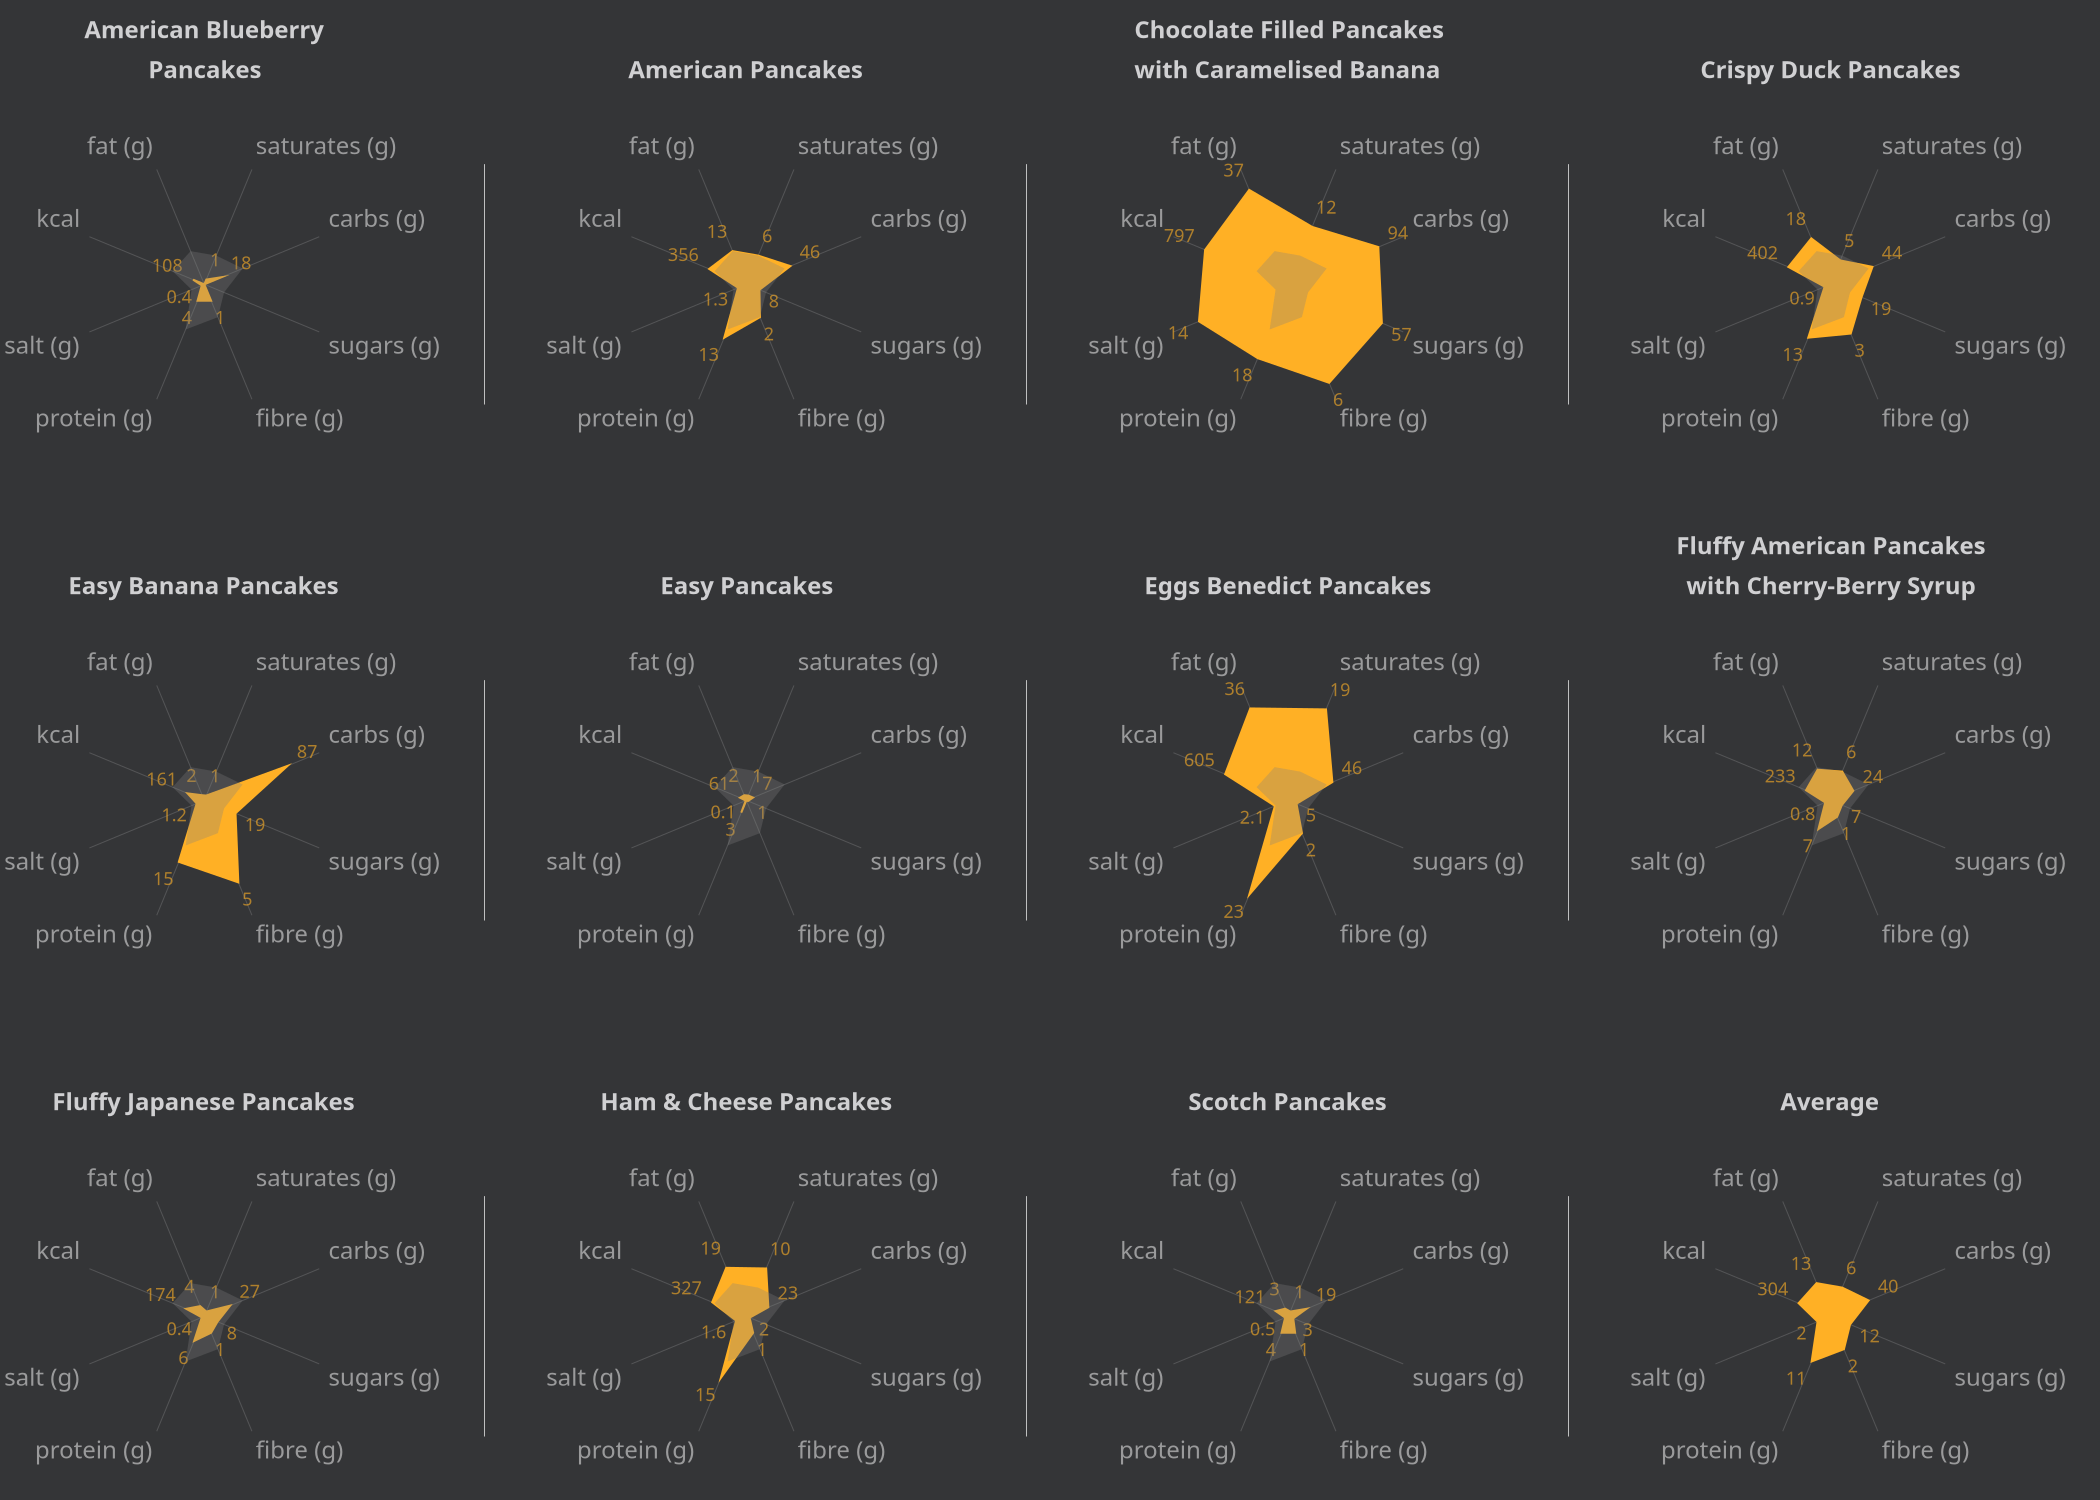 {
  "$schema": "https://vega.github.io/schema/vega/v5.json",
  "description": "Dataviz by Dav Bacci",
  "width": 1050,
  "background": "#343537",
  "height": 750,
  "padding": {
    "top": 80,
    "left": 40,
    "right": 85
  },
  "autosize": {
    "type": "none",
    "contains": "padding"
  },
  "signals": [
    {
      "name": "radius",
      "update": "(width / 6)-92"
    }
  ],
  "data": [
    {
      "name": "table",
      "values": [
        {
          "key": "key-0",
          "value": 19,
          "category": 0
        },
        {
          "key": "key-1",
          "value": 22,
          "category": 0
        },
        {
          "key": "key-2",
          "value": 14,
          "category": 0
        },
        {
          "key": "key-3",
          "value": 38,
          "category": 0
        },
        {
          "key": "key-4",
          "value": 23,
          "category": 0
        },
        {
          "key": "key-5",
          "value": 5,
          "category": 0
        },
        {
          "key": "key-6",
          "value": 27,
          "category": 0
        },
        {
          "key": "key-0",
          "value": 13,
          "category": 1
        },
        {
          "key": "key-1",
          "value": 12,
          "category": 1
        },
        {
          "key": "key-2",
          "value": 42,
          "category": 1
        },
        {
          "key": "key-3",
          "value": 13,
          "category": 1
        },
        {
          "key": "key-4",
          "value": 6,
          "category": 1
        },
        {
          "key": "key-5",
          "value": 15,
          "category": 1
        },
        {
          "key": "key-6",
          "value": 8,
          "category": 1
        }
      ]
    },
    {
      "name": "source",
      "values": [
        {
          "Name": "Easy Pancakes",
          "Link": "https://www.bbcgoodfood.com/recipes/easy-pancakes",
          "Type": "Sweet",
          "Prep Time (Mins)": 10,
          "Cooking Time (Mins)": 20,
          "Difficulty": "Easy",
          "kcal": 61,
          "fat (g)": 2,
          "saturates (g)": 1,
          "carbs (g)": 7,
          "sugars (g)": 1,
          "fibre (g)": 0,
          "protein (g)": 3,
          "salt (g)": 0.1
        },
        {
          "Name": "American Pancakes",
          "Link": "https://www.bbcgoodfood.com/recipes/american-pancakes",
          "Type": "Sweet",
          "Prep Time (Mins)": 25,
          "Cooking Time (Mins)": 30,
          "Difficulty": "Easy",
          "kcal": 356,
          "fat (g)": 13,
          "saturates (g)": 6,
          "carbs (g)": 46,
          "sugars (g)": 8,
          "fibre (g)": 2,
          "protein (g)": 13,
          "salt (g)": 1.25
        },
        {
          "Name": [
            "American Blueberry",
            "Pancakes"
          ],
          "Link": "https://www.bbcgoodfood.com/recipes/american-blueberry-pancakes",
          "Type": "Sweet",
          "Prep Time (Mins)": 15,
          "Cooking Time (Mins)": 20,
          "Difficulty": "Easy",
          "kcal": 108,
          "fat (g)": 0,
          "saturates (g)": 1,
          "carbs (g)": 18,
          "sugars (g)": 0,
          "fibre (g)": 1,
          "protein (g)": 4,
          "salt (g)": 0.41
        },
        {
          "Name": [
            "Chocolate Filled Pancakes",
            " with Caramelised Banana"
          ],
          "Link": "https://www.bbcgoodfood.com/recipes/chocolate-filled-pancakes-caramelised-banana",
          "Type": "Sweet",
          "Prep Time (Mins)": 25,
          "Cooking Time (Mins)": 30,
          "Difficulty": "More effort",
          "kcal": 797,
          "fat (g)": 37,
          "saturates (g)": 12,
          "carbs (g)": 94,
          "sugars (g)": 57,
          "fibre (g)": 6,
          "protein (g)": 18,
          "salt (g)": 14
        },
        {
          "Name": [
            "Fluffy American Pancakes",
            "with Cherry-Berry Syrup"
          ],
          "Link": "https://www.bbcgoodfood.com/recipes/best-ever-fluffy-american-pancakes-cherry-berry-syrup",
          "Type": "Sweet",
          "Prep Time (Mins)": 10,
          "Cooking Time (Mins)": 30,
          "Difficulty": "Easy",
          "kcal": 233,
          "fat (g)": 11.75,
          "saturates (g)": 6.25,
          "carbs (g)": 24,
          "sugars (g)": 7.25,
          "fibre (g)": 1.25,
          "protein (g)": 7,
          "salt (g)": 0.775
        },
        {
          "Name": "Scotch Pancakes",
          "Link": "https://www.bbcgoodfood.com/recipes/scotch-pancakes",
          "Type": "Sweet",
          "Prep Time (Mins)": 10,
          "Cooking Time (Mins)": 15,
          "Difficulty": "Easy",
          "kcal": 121,
          "fat (g)": 3,
          "saturates (g)": 1,
          "carbs (g)": 19,
          "sugars (g)": 3,
          "fibre (g)": 1,
          "protein (g)": 4,
          "salt (g)": 0.5
        },
        {
          "Name": "Fluffy Japanese Pancakes",
          "Link": "https://www.bbcgoodfood.com/recipes/fluffy-japanese-pancakes",
          "Type": "Sweet",
          "Prep Time (Mins)": 10,
          "Cooking Time (Mins)": 90,
          "Difficulty": "Easy",
          "kcal": 174,
          "fat (g)": 4,
          "saturates (g)": 1,
          "carbs (g)": 27,
          "sugars (g)": 8,
          "fibre (g)": 1,
          "protein (g)": 6,
          "salt (g)": 0.4
        },
        {
          "Name": "Easy Banana Pancakes",
          "Link": "https://www.bbcgoodfood.com/recipes/easy-banana-pancakes",
          "Type": "Sweet",
          "Prep Time (Mins)": 5,
          "Cooking Time (Mins)": 10,
          "Difficulty": "Easy",
          "kcal": 161.3333333,
          "fat (g)": 2.333333333,
          "saturates (g)": 1,
          "carbs (g)": 87,
          "sugars (g)": 19,
          "fibre (g)": 5,
          "protein (g)": 15,
          "salt (g)": 1.21
        },
        {
          "Name": "Eggs Benedict Pancakes",
          "Link": "https://www.bbcgoodfood.com/recipes/eggs-benedict-pancakes",
          "Type": "Savoury",
          "Prep Time (Mins)": 10,
          "Cooking Time (Mins)": 20,
          "Difficulty": "Easy",
          "kcal": 605,
          "fat (g)": 36,
          "saturates (g)": 19,
          "carbs (g)": 46,
          "sugars (g)": 5,
          "fibre (g)": 2,
          "protein (g)": 23,
          "salt (g)": 2.14
        },
        {
          "Name": "Ham & Cheese Pancakes",
          "Link": "https://www.bbcgoodfood.com/recipes/smoked-ham-cheese-pancakes",
          "Type": "Savoury",
          "Prep Time (Mins)": 10,
          "Cooking Time (Mins)": 8,
          "Difficulty": "Easy",
          "kcal": 327,
          "fat (g)": 19,
          "saturates (g)": 10,
          "carbs (g)": 23,
          "sugars (g)": 2,
          "fibre (g)": 1,
          "protein (g)": 15,
          "salt (g)": 1.6
        },
        {
          "Name": "Crispy Duck Pancakes",
          "Link": "https://www.bbcgoodfood.com/recipes/crispy-duck-pancakes",
          "Type": "Savoury",
          "Prep Time (Mins)": 10,
          "Cooking Time (Mins)": 30,
          "Difficulty": "Easy",
          "kcal": 402,
          "fat (g)": 18,
          "saturates (g)": 5,
          "carbs (g)": 44,
          "sugars (g)": 19,
          "fibre (g)": 3,
          "protein (g)": 13,
          "salt (g)": 0.9
        }
      ],
      "transform": [
        {
          "type": "joinaggregate",
          "fields": [
            "kcal",
            "fat (g)",
            "saturates (g)",
            "carbs (g)",
            "sugars (g)",
            "fibre (g)",
            "protein (g)",
            "salt (g)"
          ],
          "ops": [
            "max",
            "max",
            "max",
            "max",
            "max",
            "max",
            "max",
            "max"
          ],
          "as": [
            "max kcal",
            "max fat (g)",
            "max saturates (g)",
            "max carbs (g)",
            "max sugars (g)",
            "max fibre (g)",
            "max protein (g)",
            "max salt (g)"
          ]
        }
      ]
    },
    {
      "name": "table3",
      "source": "source",
      "transform": [
        {
          "type": "window",
          "sort": {
            "field": "Name",
            "order": "ascending"
          },
          "ops": ["row_number"],
          "as": ["index"]
        },
        {
          "type": "formula",
          "as": "Time",
          "expr": "datum['Prep Time (Mins)']+datum['Cooking Time (Mins)']"
        },
        {
          "type": "joinaggregate",
          "fields": [
            "kcal",
            "fat (g)",
            "saturates (g)",
            "carbs (g)",
            "sugars (g)",
            "fibre (g)",
            "protein (g)",
            "salt (g)",
            "Time"
          ],
          "ops": [
            "mean",
            "mean",
            "mean",
            "mean",
            "mean",
            "mean",
            "mean",
            "mean",
            "mean"
          ],
          "as": [
            "m kcal",
            "m fat (g)",
            "m saturates (g)",
            "m carbs (g)",
            "m sugars (g)",
            "m fibre (g)",
            "m protein (g)",
            "m salt (g)",
            "m Time"
          ]
        },
        {
          "type": "fold",
          "fields": [
            "kcal",
            "fat (g)",
            "saturates (g)",
            "carbs (g)",
            "sugars (g)",
            "fibre (g)",
            "protein (g)",
            "salt (g)",
            "m kcal",
            "m fat (g)",
            "m saturates (g)",
            "m carbs (g)",
            "m sugars (g)",
            "m fibre (g)",
            "m protein (g)",
            "m salt (g)"
          ]
        },
        {
          "type": "project",
          "fields": [
            "Name",
            "Link",
            "Type",
            "Difficulty",
            "key",
            "value",
            "Time",
            "index",
            "m Time"
          ]
        },
        {
          "type": "formula",
          "as": "value",
          "expr": "datum.key=='salt (g)'? round(datum.value *10)/10: round(datum.value )"
        },
        {
          "type": "formula",
          "as": "category",
          "expr": "indexof(datum.key, 'm ')==-1?'data':'average'"
        },
        {
          "type": "formula",
          "as": "key",
          "expr": "replace(datum.key, 'm ','')"
        }
      ]
    },
    {
      "name": "table4",
      "source": "table3",
      "transform": [
        {
          "type": "aggregate",
          "groupby": ["key"]
        },
        {
          "type": "lookup",
          "from": "table3",
          "key": "key",
          "fields": ["key"],
          "as": ["value"],
          "values": ["value"]
        },
        {
          "type": "formula",
          "as": "index",
          "expr": "12"
        },
        {
          "type": "formula",
          "as": "Name",
          "expr": "'Average'"
        },
        {
          "type": "formula",
          "as": "category",
          "expr": "'data'"
        }
      ]
    },
    {
      "name": "table5",
      "source": ["table3", "table4"]
    },
    {
      "name": "keys",
      "source": "table5",
      "transform": [
        {
          "type": "aggregate",
          "groupby": ["key"]
        }
      ]
    }
  ],
  "scales": [
    {
      "name": "angular",
      "type": "point",
      "range": {"signal": "[-PI, PI]"},
      "padding": 0.5,
      "domain": {
        "data": "keys",
        "field": "key"
      }
    },
    {
      "name": "kcal",
      "type": "linear",
      "range": {
        "signal": "[0, radius]"
      },
      "zero": true,
      "nice": true,
      "domain": {
        "data": "source",
        "field": "kcal"
      },
      "domainMin": 0,
      "domainMax": {
        "signal": "data('source')[0]['max kcal']*1.3"
      }
    },
    {
      "name": "fat (g)",
      "type": "linear",
      "range": {
        "signal": "[0, radius]"
      },
      "zero": true,
      "nice": true,
      "domain": {
        "data": "source",
        "field": "fat (g)"
      },
      "domainMin": 0,
      "domainMax": {
        "signal": "data('source')[0]['max fat (g)']*1.1"
      }
    },
    {
      "name": "saturates (g)",
      "type": "linear",
      "range": {
        "signal": "[0, radius]"
      },
      "zero": true,
      "nice": true,
      "domain": {
        "data": "source",
        "field": "saturates (g)"
      },
      "domainMin": 0,
      "domainMax": {
        "signal": "data('source')[0]['max saturates (g)']*1.2"
      }
    },
    {
      "name": "carbs (g)",
      "type": "linear",
      "range": {
        "signal": "[0, radius]"
      },
      "zero": true,
      "nice": true,
      "domain": {
        "data": "source",
        "field": "carbs (g)"
      },
      "domainMin": 0,
      "domainMax": {
        "signal": "data('source')[0]['max carbs (g)']*1.2"
      }
    },
    {
      "name": "sugars (g)",
      "type": "linear",
      "range": {
        "signal": "[0, radius]"
      },
      "zero": true,
      "nice": true,
      "domain": {
        "data": "source",
        "field": "sugars (g)"
      },
      "domainMin": 0,
      "domainMax": {
        "signal": "data('source')[0]['max sugars (g)']*1.2"
      }
    },
    {
      "name": "fibre (g)",
      "type": "linear",
      "range": {
        "signal": "[0, radius]"
      },
      "zero": true,
      "nice": true,
      "domain": {
        "data": "source",
        "field": "fibre (g)"
      },
      "domainMin": 0,
      "domainMax": {
        "signal": "data('source')[0]['max fibre (g)']*1.1"
      }
    },
    {
      "name": "protein (g)",
      "type": "linear",
      "range": {
        "signal": "[0, radius]"
      },
      "zero": true,
      "nice": true,
      "domain": {
        "data": "source",
        "field": "protein (g)"
      },
      "domainMin": 0,
      "domainMax": {
        "signal": "data('source')[0]['max protein (g)']*1.2"
      }
    },
    {
      "name": "salt (g)",
      "type": "linear",
      "range": {
        "signal": "[0, radius]"
      },
      "zero": true,
      "nice": true,
      "domain": {
        "data": "source",
        "field": "salt (g)"
      },
      "domainMin": 0,
      "domainMax": {
        "signal": "data('source')[0]['max salt (g)']*1.2"
      }
    },
    {
      "name": "color",
      "type": "ordinal",
      "domain": {
        "data": "table5",
        "field": "category"
      },
      "range": ["#ff2d1d", "grey"]
    },
    {
      "name": "color2",
      "type": "ordinal",
      "domain": {
        "data": "table5",
        "field": "Name"
      },
      "range": ["#ffb025"]
    }
  ],
  "encode": {
    "enter": {
      "x": {"signal": "radius"},
      "y": {"signal": "radius"}
    }
  },
  "layout": {
    "columns": 4,
    "padding": {
      "row": 50,
      "column": 30
    },
    "align": "all"
  },
  "marks": [
    {
      "type": "group",
      "name": "categories",
      "zindex": 1,
      "from": {
        "facet": {
          "data": "table5",
          "name": "facet",
          "groupby": ["index", "Name"]
        }
      },
      "sort": {
        "field": "datum.index",
        "order": "ascending"
      },
      "title": {
        "text": {
          "signal": "parent.Name"
        },
        "color": "#d0d0d2",
        "frame": "group",
        "fontSize": 12,
        "fontWeight": "600",
        "baseline": "line-bottom",
        "dy": -5,
        "orient": "top",
        "lineHeight": 20
      },
      "marks": [
        {
          "type": "group",
          "name": "categories",
          "zindex": 1,
          "from": {
            "facet": {
              "data": "facet",
              "name": "facet2",
              "groupby": ["category"]
            }
          },
          "marks": [
            {
              "type": "line",
              "name": "category-line",
              "from": {
                "data": "facet2"
              },
              "encode": {
                "update": {
                  "interpolate": {
                    "value": "linear-closed"
                  },
                  "x": {
                    "signal": "scale(datum.key, datum.value) * cos(scale('angular', datum.key))"
                  },
                  "y": {
                    "signal": "scale(datum.key, datum.value) * sin(scale('angular', datum.key))"
                  },
                  "stroke": [
                    {
                      "test": "datum.category=='data'",
                      "scale": "color2",
                      "field": "Name"
                    },
                    {"value": "grey"}
                  ],
                  "strokeWidth": {
                    "signal": "datum.category=='data'?1:0"
                  },
                  "strokeDash": {
                    "value": [0]
                  },
                  "fill": [
                    {
                      "test": "datum.category=='data'",
                      "scale": "color2",
                      "field": "Name"
                    },
                    {"value": "grey"}
                  ],
                  "fillOpacity": {
                    "signal": "datum.category=='data'?1:0.3"
                  }
                }
              }
            },
            {
              "type": "text",
              "name": "value-text",
              "from": {
                "data": "facet2"
              },
              "encode": {
                "enter": {
                  "x": {
                    "signal": "(scale(datum.key, datum.value) +5) * cos(scale('angular', datum.key))"
                  },
                  "y": {
                    "signal": "(scale(datum.key, datum.value)+5) * sin(scale('angular', datum.key))"
                  },
                  "text": {
                    "signal": "datum.value==0?'':datum.category=='data'?datum.value:'' "
                  },
                  "align": [
                    {
                      "test": "abs(scale('angular', datum.key)) > PI / 2",
                      "value": "right"
                    },
                    {"value": "left"}
                  ],
                  "baseline": [
                    {
                      "test": "scale('angular', datum.key) > 0",
                      "value": "top"
                    },
                    {
                      "test": "scale('angular', datum.key) == 0",
                      "value": "middle"
                    },
                    {"value": "bottom"}
                  ],
                  "fill": {
                    "scale": "color2",
                    "field": "Name"
                  },
                  "opacity": {
                    "value": 0.6
                  },
                  "fontSize": {
                    "value": 9
                  }
                }
              }
            }
          ]
        },
        {
          "type": "rule",
          "name": "radial-grid",
          "from": {"data": "keys"},
          "zindex": 0,
          "encode": {
            "enter": {
              "x": {"value": 0},
              "y": {"value": 0},
              "x2": {
                "signal": "radius * cos(scale('angular', datum.key))"
              },
              "y2": {
                "signal": "radius * sin(scale('angular', datum.key))"
              },
              "stroke": {
                "value": "lightgray"
              },
              "strokeWidth": {
                "value": 0.5
              },
              "opacity": {"value": 0.2}
            }
          }
        },
        {
          "type": "text",
          "name": "key-label",
          "from": {"data": "keys"},
          "zindex": 1,
          "encode": {
            "enter": {
              "x": {
                "signal": "(radius + 5) * cos(scale('angular', datum.key))"
              },
              "y": {
                "signal": "(radius + 5) * sin(scale('angular', datum.key))"
              },
              "text": {"field": "key"},
              "align": [
                {
                  "test": "abs(scale('angular', datum.key)) > PI / 2",
                  "value": "right"
                },
                {"value": "left"}
              ],
              "baseline": [
                {
                  "test": "scale('angular', datum.key) > 0",
                  "value": "top"
                },
                {
                  "test": "scale('angular', datum.key) == 0",
                  "value": "middle"
                },
                {"value": "bottom"}
              ],
              "fill": {
                "value": "white"
              },
              "opacity": {"value": 0.5},
             
              "fontSize":{"value":12}
            }
          }
        },
        {
          "type": "line",
          "name": "outer-line",
          "from": {
            "data": "radial-grid"
          },
          "encode": {
            "enter": {
              "interpolate": {
                "value": "linear-closed"
              },
              "x": {"field": "x2"},
              "y": {"field": "y2"},
              "stroke": {
                "value": "lightgray"
              },
              "strokeWidth": {
                "value": 1
              },
              "opacity": {"value": 0}
            }
          }
        },
        {
          "type": "rule",
          "name": "seperator",
          "from": {"data": "facet"},
          "encode": {
            "enter": {
              "x": {"signal": "140"},
              "y": {"signal": "-60"},
              "y2": {"signal": "60"},
              "stroke": {
                "signal": "'lightgray'"
              },
              "strokeOpacity": {
                "signal": "0.3"
              },
              "strokeWidth": [
                {
                  "test": "datum.index ==4||datum.index ==8||datum.index ==12",
                  "value": 0
                },
                {"value": 0.2}
              ]
            }
          }
        }
      ]
    }
  ]
}
